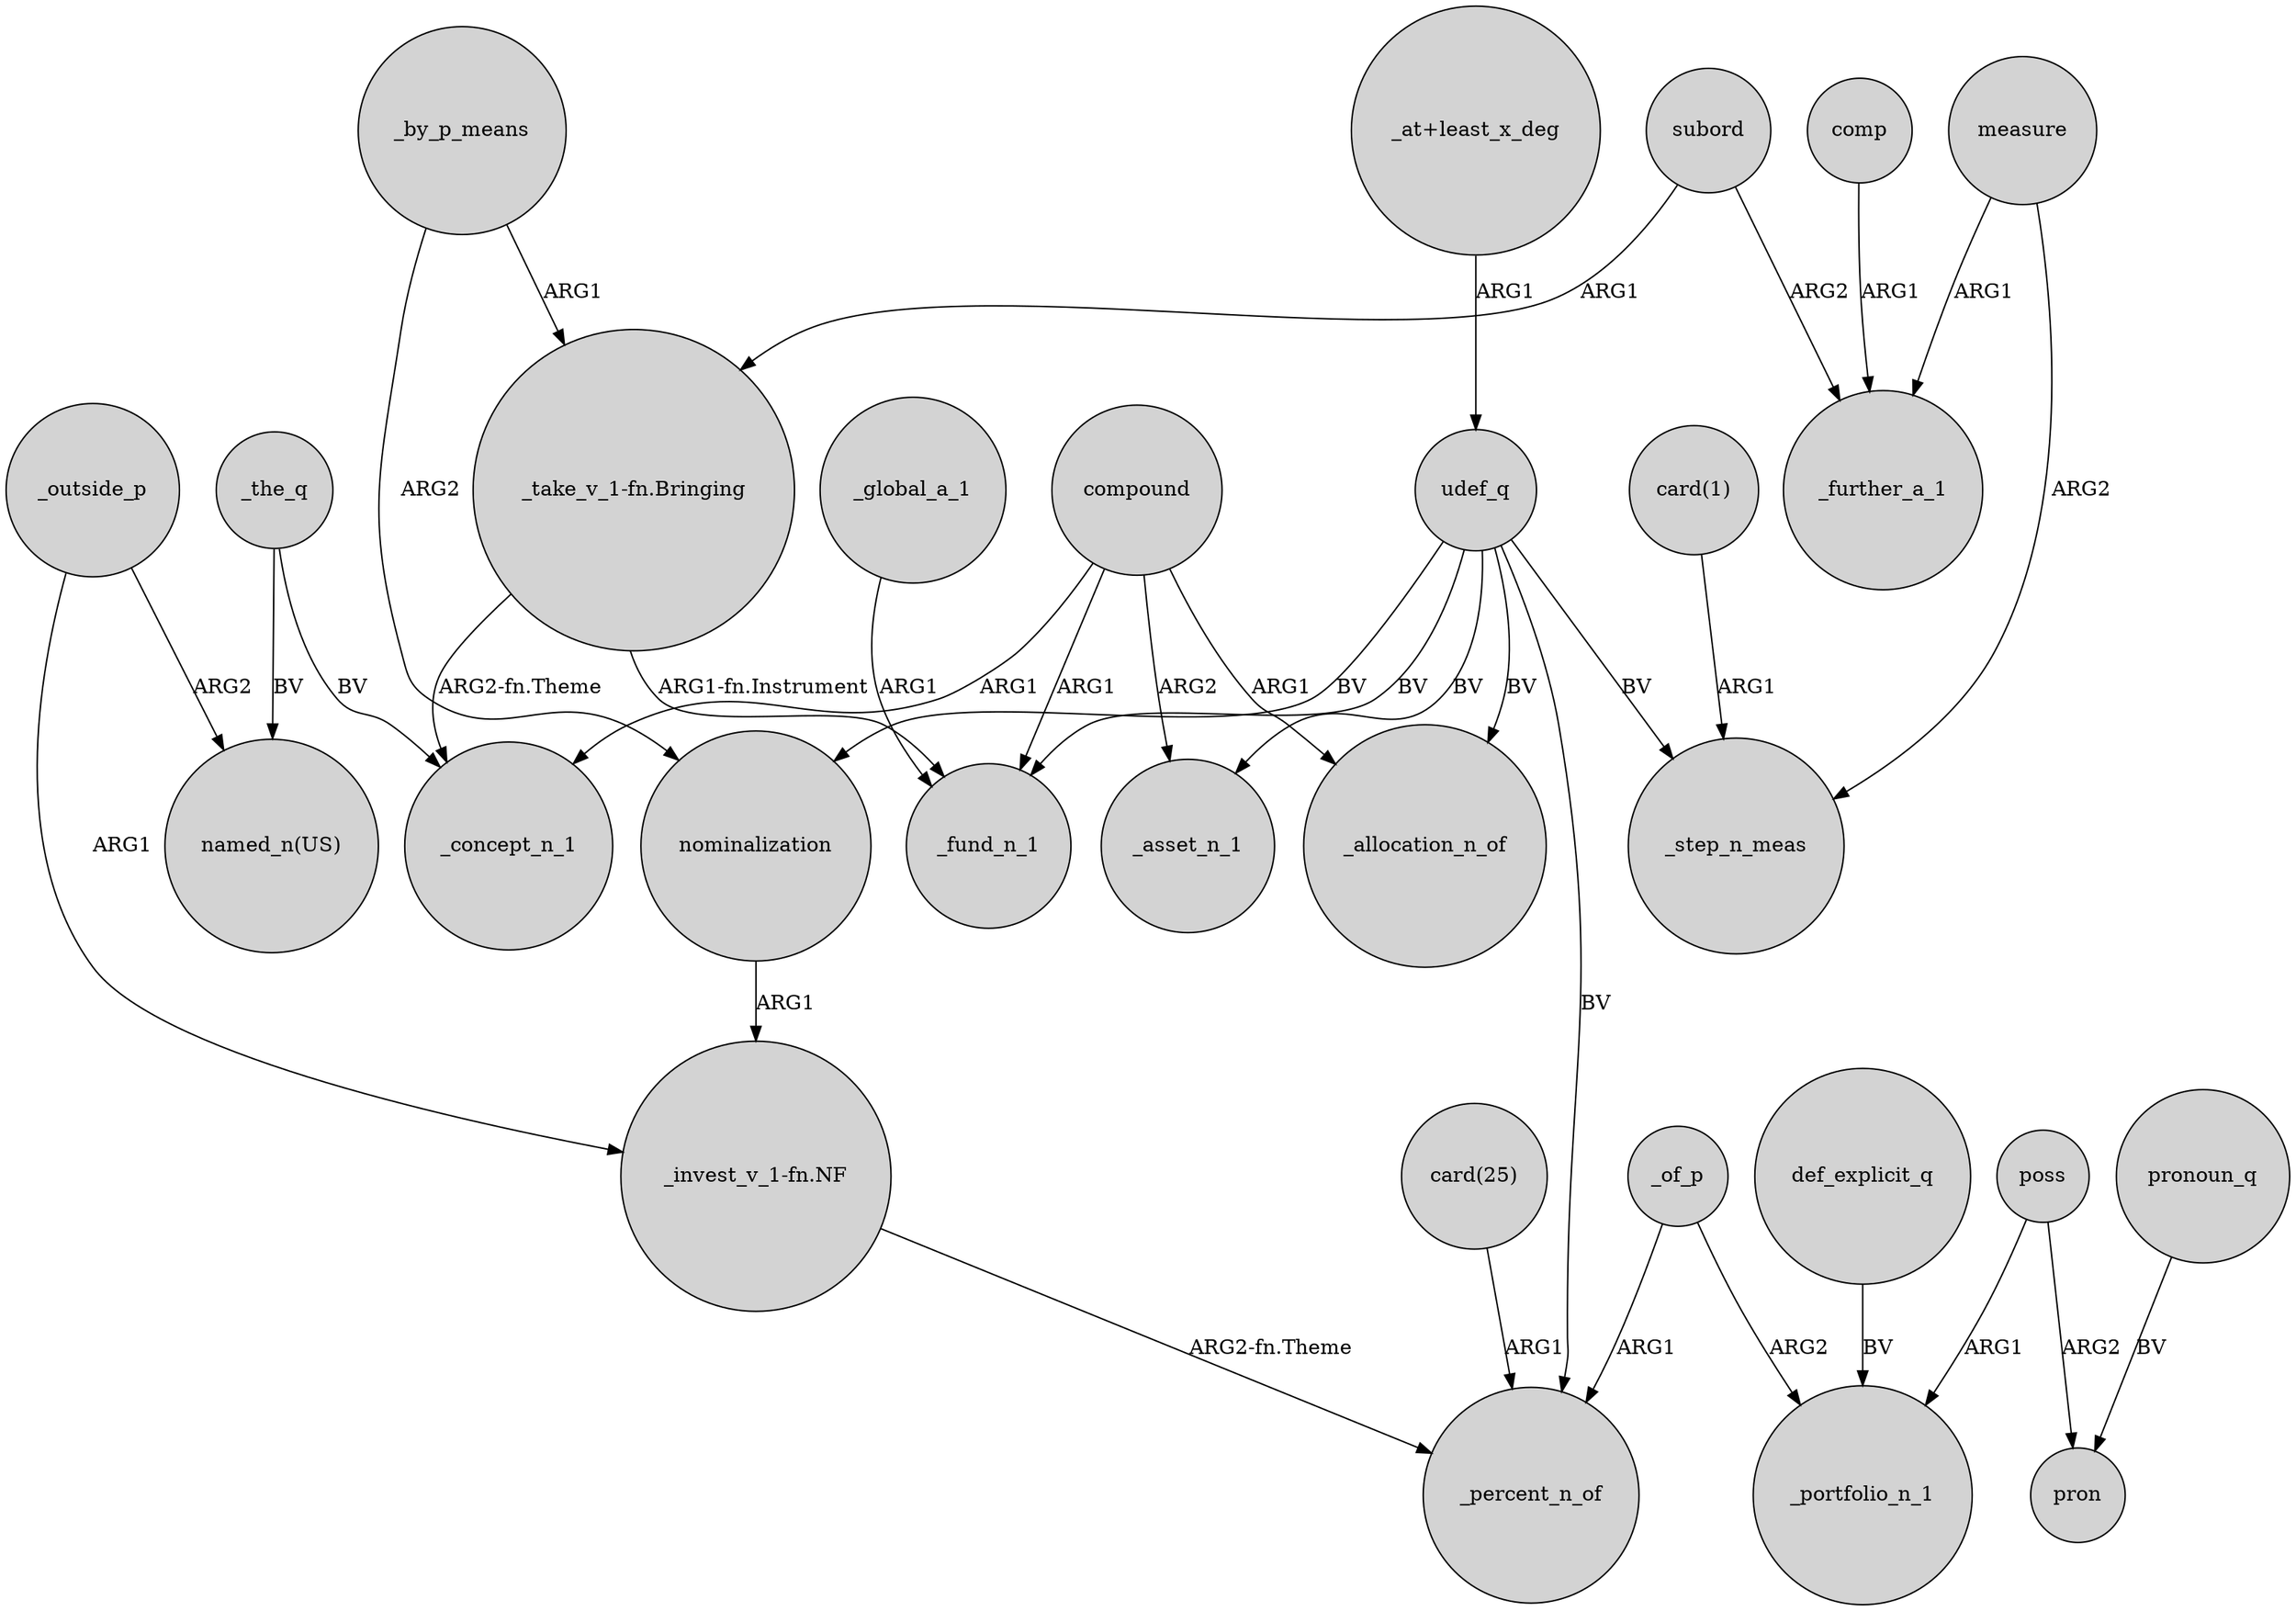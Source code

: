 digraph {
	node [shape=circle style=filled]
	"_take_v_1-fn.Bringing" -> _fund_n_1 [label="ARG1-fn.Instrument"]
	_outside_p -> "_invest_v_1-fn.NF" [label=ARG1]
	compound -> _concept_n_1 [label=ARG1]
	_by_p_means -> nominalization [label=ARG2]
	poss -> pron [label=ARG2]
	measure -> _further_a_1 [label=ARG1]
	"card(25)" -> _percent_n_of [label=ARG1]
	_global_a_1 -> _fund_n_1 [label=ARG1]
	udef_q -> _step_n_meas [label=BV]
	_outside_p -> "named_n(US)" [label=ARG2]
	_the_q -> _concept_n_1 [label=BV]
	poss -> _portfolio_n_1 [label=ARG1]
	udef_q -> _asset_n_1 [label=BV]
	def_explicit_q -> _portfolio_n_1 [label=BV]
	_the_q -> "named_n(US)" [label=BV]
	"_at+least_x_deg" -> udef_q [label=ARG1]
	_of_p -> _percent_n_of [label=ARG1]
	subord -> "_take_v_1-fn.Bringing" [label=ARG1]
	pronoun_q -> pron [label=BV]
	"_invest_v_1-fn.NF" -> _percent_n_of [label="ARG2-fn.Theme"]
	"card(1)" -> _step_n_meas [label=ARG1]
	comp -> _further_a_1 [label=ARG1]
	_by_p_means -> "_take_v_1-fn.Bringing" [label=ARG1]
	udef_q -> _fund_n_1 [label=BV]
	udef_q -> nominalization [label=BV]
	measure -> _step_n_meas [label=ARG2]
	udef_q -> _allocation_n_of [label=BV]
	compound -> _allocation_n_of [label=ARG1]
	udef_q -> _percent_n_of [label=BV]
	subord -> _further_a_1 [label=ARG2]
	nominalization -> "_invest_v_1-fn.NF" [label=ARG1]
	compound -> _asset_n_1 [label=ARG2]
	"_take_v_1-fn.Bringing" -> _concept_n_1 [label="ARG2-fn.Theme"]
	compound -> _fund_n_1 [label=ARG1]
	_of_p -> _portfolio_n_1 [label=ARG2]
}
